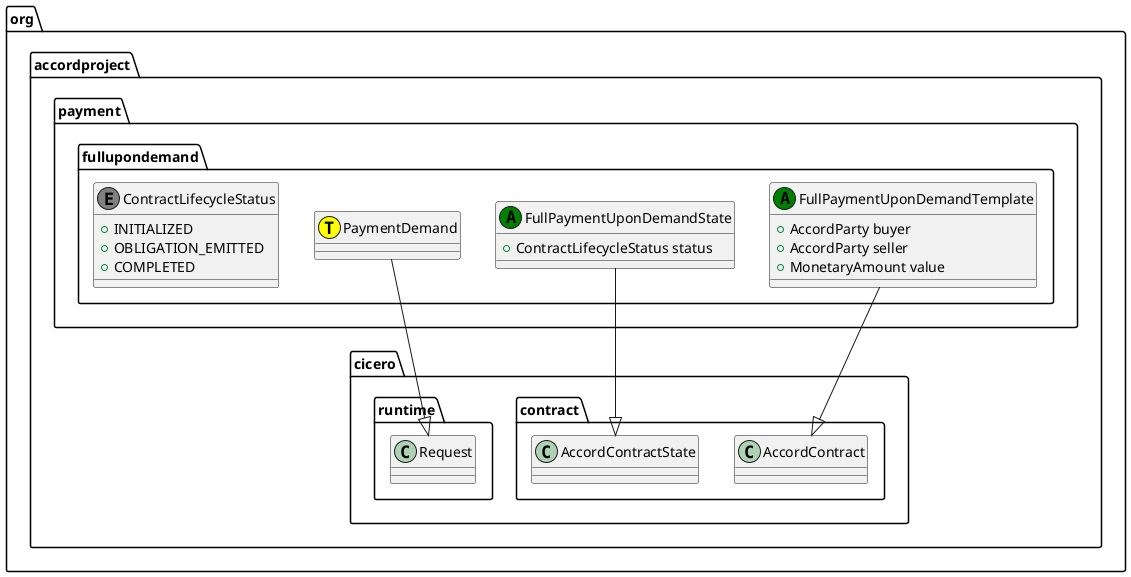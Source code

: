 @startuml
class org.accordproject.payment.fullupondemand.FullPaymentUponDemandTemplate << (A,green) >> {
   + AccordParty buyer
   + AccordParty seller
   + MonetaryAmount value
}
org.accordproject.payment.fullupondemand.FullPaymentUponDemandTemplate --|> org.accordproject.cicero.contract.AccordContract
class org.accordproject.payment.fullupondemand.PaymentDemand << (T,yellow) >> {
}
org.accordproject.payment.fullupondemand.PaymentDemand --|> org.accordproject.cicero.runtime.Request
class org.accordproject.payment.fullupondemand.FullPaymentUponDemandState << (A,green) >> {
   + ContractLifecycleStatus status
}
org.accordproject.payment.fullupondemand.FullPaymentUponDemandState --|> org.accordproject.cicero.contract.AccordContractState
class org.accordproject.payment.fullupondemand.ContractLifecycleStatus << (E,grey) >> {
   + INITIALIZED
   + OBLIGATION_EMITTED
   + COMPLETED
}
@enduml
